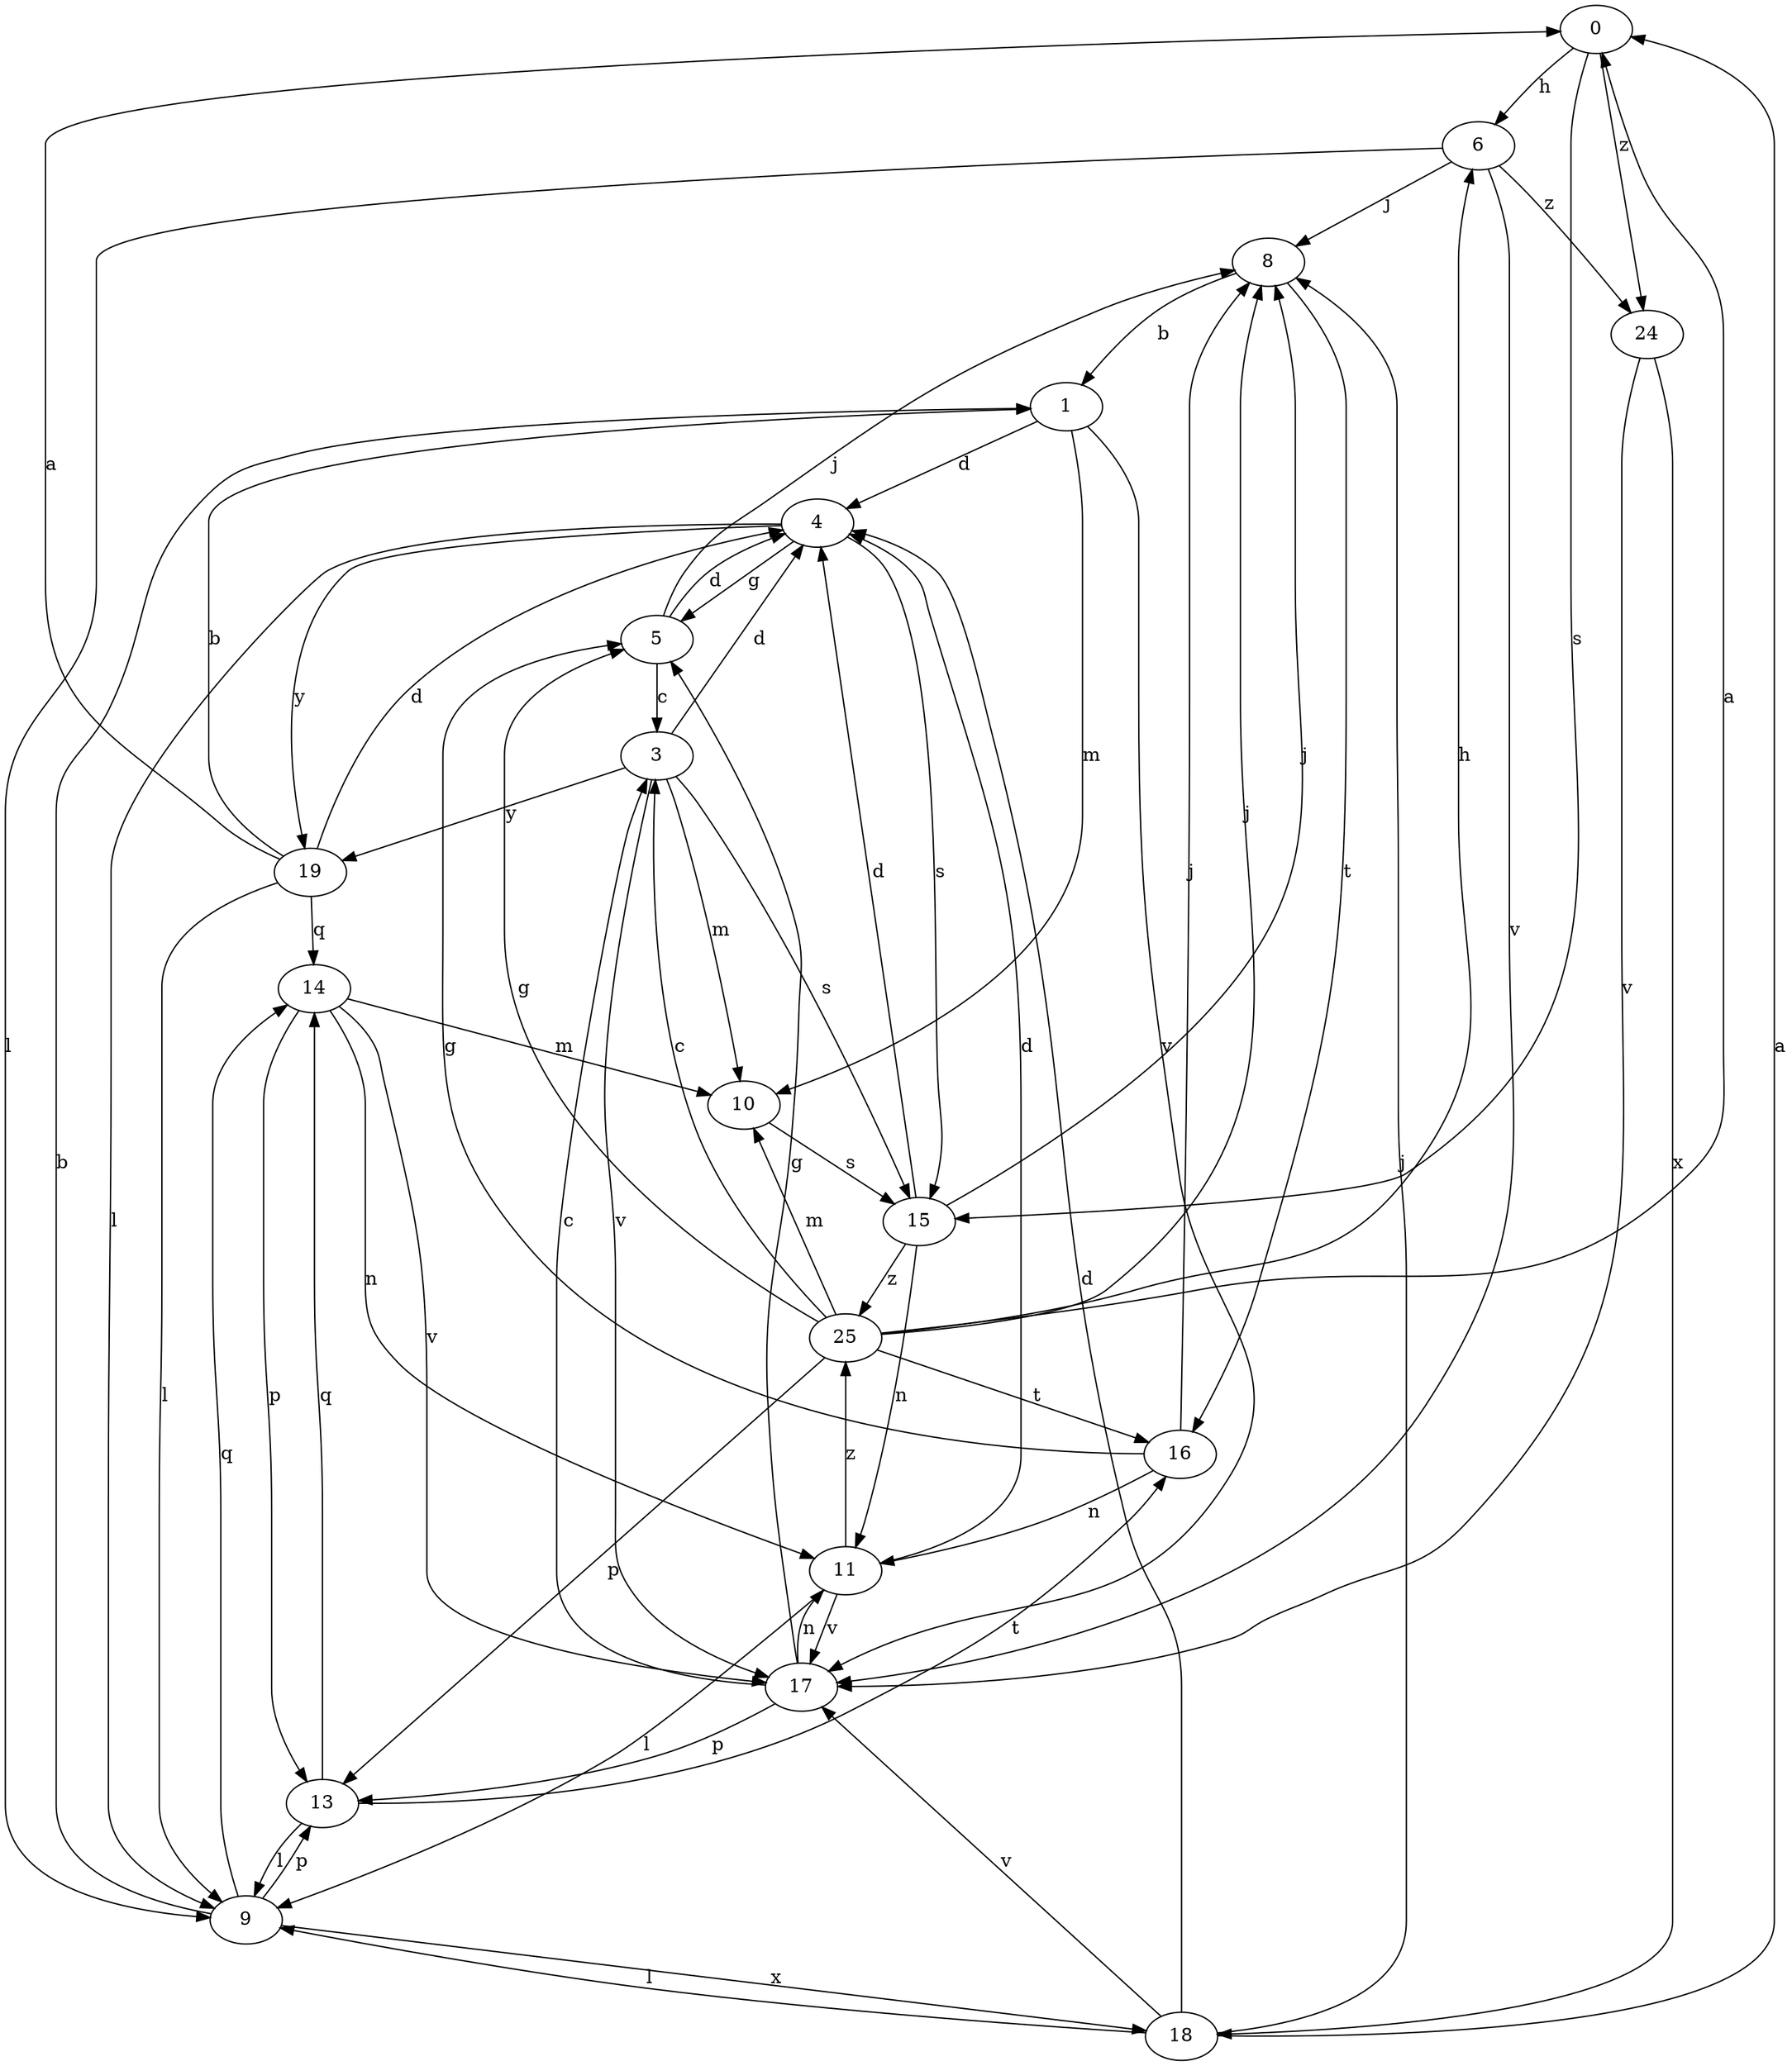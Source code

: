strict digraph  {
0;
1;
3;
4;
5;
6;
8;
9;
10;
11;
13;
14;
15;
16;
17;
18;
19;
24;
25;
0 -> 6  [label=h];
0 -> 15  [label=s];
0 -> 24  [label=z];
1 -> 4  [label=d];
1 -> 10  [label=m];
1 -> 17  [label=v];
3 -> 4  [label=d];
3 -> 10  [label=m];
3 -> 15  [label=s];
3 -> 17  [label=v];
3 -> 19  [label=y];
4 -> 5  [label=g];
4 -> 9  [label=l];
4 -> 15  [label=s];
4 -> 19  [label=y];
5 -> 3  [label=c];
5 -> 4  [label=d];
5 -> 8  [label=j];
6 -> 8  [label=j];
6 -> 9  [label=l];
6 -> 17  [label=v];
6 -> 24  [label=z];
8 -> 1  [label=b];
8 -> 16  [label=t];
9 -> 1  [label=b];
9 -> 13  [label=p];
9 -> 14  [label=q];
9 -> 18  [label=x];
10 -> 15  [label=s];
11 -> 4  [label=d];
11 -> 9  [label=l];
11 -> 17  [label=v];
11 -> 25  [label=z];
13 -> 9  [label=l];
13 -> 14  [label=q];
13 -> 16  [label=t];
14 -> 10  [label=m];
14 -> 11  [label=n];
14 -> 13  [label=p];
14 -> 17  [label=v];
15 -> 4  [label=d];
15 -> 8  [label=j];
15 -> 11  [label=n];
15 -> 25  [label=z];
16 -> 5  [label=g];
16 -> 8  [label=j];
16 -> 11  [label=n];
17 -> 3  [label=c];
17 -> 5  [label=g];
17 -> 11  [label=n];
17 -> 13  [label=p];
18 -> 0  [label=a];
18 -> 4  [label=d];
18 -> 8  [label=j];
18 -> 9  [label=l];
18 -> 17  [label=v];
19 -> 0  [label=a];
19 -> 1  [label=b];
19 -> 4  [label=d];
19 -> 9  [label=l];
19 -> 14  [label=q];
24 -> 17  [label=v];
24 -> 18  [label=x];
25 -> 0  [label=a];
25 -> 3  [label=c];
25 -> 5  [label=g];
25 -> 6  [label=h];
25 -> 8  [label=j];
25 -> 10  [label=m];
25 -> 13  [label=p];
25 -> 16  [label=t];
}
